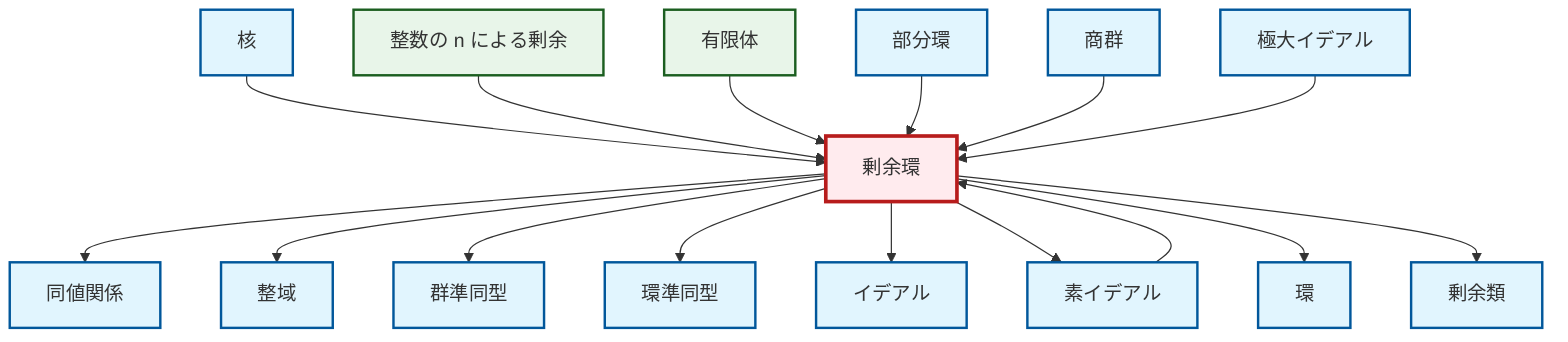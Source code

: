 graph TD
    classDef definition fill:#e1f5fe,stroke:#01579b,stroke-width:2px
    classDef theorem fill:#f3e5f5,stroke:#4a148c,stroke-width:2px
    classDef axiom fill:#fff3e0,stroke:#e65100,stroke-width:2px
    classDef example fill:#e8f5e9,stroke:#1b5e20,stroke-width:2px
    classDef current fill:#ffebee,stroke:#b71c1c,stroke-width:3px
    def-equivalence-relation["同値関係"]:::definition
    def-coset["剰余類"]:::definition
    def-maximal-ideal["極大イデアル"]:::definition
    def-subring["部分環"]:::definition
    def-integral-domain["整域"]:::definition
    def-ideal["イデアル"]:::definition
    def-quotient-group["商群"]:::definition
    def-homomorphism["群準同型"]:::definition
    def-kernel["核"]:::definition
    ex-finite-field["有限体"]:::example
    def-prime-ideal["素イデアル"]:::definition
    def-ring["環"]:::definition
    def-quotient-ring["剰余環"]:::definition
    ex-quotient-integers-mod-n["整数の n による剰余"]:::example
    def-ring-homomorphism["環準同型"]:::definition
    def-quotient-ring --> def-equivalence-relation
    def-quotient-ring --> def-integral-domain
    def-quotient-ring --> def-homomorphism
    def-quotient-ring --> def-ring-homomorphism
    def-kernel --> def-quotient-ring
    ex-quotient-integers-mod-n --> def-quotient-ring
    ex-finite-field --> def-quotient-ring
    def-prime-ideal --> def-quotient-ring
    def-subring --> def-quotient-ring
    def-quotient-ring --> def-ideal
    def-quotient-ring --> def-prime-ideal
    def-quotient-group --> def-quotient-ring
    def-quotient-ring --> def-ring
    def-quotient-ring --> def-coset
    def-maximal-ideal --> def-quotient-ring
    class def-quotient-ring current